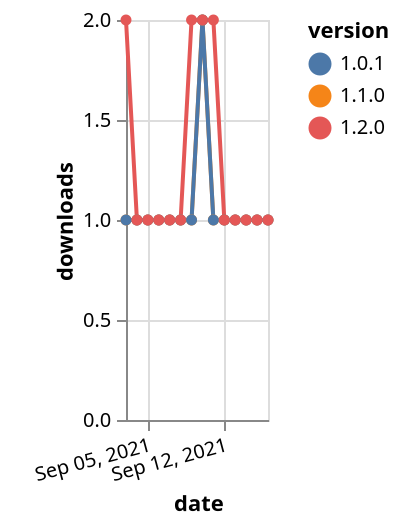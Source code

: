 {"$schema": "https://vega.github.io/schema/vega-lite/v5.json", "description": "A simple bar chart with embedded data.", "data": {"values": [{"date": "2021-09-03", "total": 176, "delta": 1, "version": "1.1.0"}, {"date": "2021-09-04", "total": 177, "delta": 1, "version": "1.1.0"}, {"date": "2021-09-05", "total": 178, "delta": 1, "version": "1.1.0"}, {"date": "2021-09-06", "total": 179, "delta": 1, "version": "1.1.0"}, {"date": "2021-09-07", "total": 180, "delta": 1, "version": "1.1.0"}, {"date": "2021-09-08", "total": 181, "delta": 1, "version": "1.1.0"}, {"date": "2021-09-09", "total": 182, "delta": 1, "version": "1.1.0"}, {"date": "2021-09-10", "total": 184, "delta": 2, "version": "1.1.0"}, {"date": "2021-09-11", "total": 185, "delta": 1, "version": "1.1.0"}, {"date": "2021-09-12", "total": 186, "delta": 1, "version": "1.1.0"}, {"date": "2021-09-13", "total": 187, "delta": 1, "version": "1.1.0"}, {"date": "2021-09-14", "total": 188, "delta": 1, "version": "1.1.0"}, {"date": "2021-09-15", "total": 189, "delta": 1, "version": "1.1.0"}, {"date": "2021-09-16", "total": 190, "delta": 1, "version": "1.1.0"}, {"date": "2021-09-03", "total": 170, "delta": 1, "version": "1.0.1"}, {"date": "2021-09-04", "total": 171, "delta": 1, "version": "1.0.1"}, {"date": "2021-09-05", "total": 172, "delta": 1, "version": "1.0.1"}, {"date": "2021-09-06", "total": 173, "delta": 1, "version": "1.0.1"}, {"date": "2021-09-07", "total": 174, "delta": 1, "version": "1.0.1"}, {"date": "2021-09-08", "total": 175, "delta": 1, "version": "1.0.1"}, {"date": "2021-09-09", "total": 176, "delta": 1, "version": "1.0.1"}, {"date": "2021-09-10", "total": 178, "delta": 2, "version": "1.0.1"}, {"date": "2021-09-11", "total": 179, "delta": 1, "version": "1.0.1"}, {"date": "2021-09-12", "total": 180, "delta": 1, "version": "1.0.1"}, {"date": "2021-09-13", "total": 181, "delta": 1, "version": "1.0.1"}, {"date": "2021-09-14", "total": 182, "delta": 1, "version": "1.0.1"}, {"date": "2021-09-15", "total": 183, "delta": 1, "version": "1.0.1"}, {"date": "2021-09-16", "total": 184, "delta": 1, "version": "1.0.1"}, {"date": "2021-09-03", "total": 295, "delta": 2, "version": "1.2.0"}, {"date": "2021-09-04", "total": 296, "delta": 1, "version": "1.2.0"}, {"date": "2021-09-05", "total": 297, "delta": 1, "version": "1.2.0"}, {"date": "2021-09-06", "total": 298, "delta": 1, "version": "1.2.0"}, {"date": "2021-09-07", "total": 299, "delta": 1, "version": "1.2.0"}, {"date": "2021-09-08", "total": 300, "delta": 1, "version": "1.2.0"}, {"date": "2021-09-09", "total": 302, "delta": 2, "version": "1.2.0"}, {"date": "2021-09-10", "total": 304, "delta": 2, "version": "1.2.0"}, {"date": "2021-09-11", "total": 306, "delta": 2, "version": "1.2.0"}, {"date": "2021-09-12", "total": 307, "delta": 1, "version": "1.2.0"}, {"date": "2021-09-13", "total": 308, "delta": 1, "version": "1.2.0"}, {"date": "2021-09-14", "total": 309, "delta": 1, "version": "1.2.0"}, {"date": "2021-09-15", "total": 310, "delta": 1, "version": "1.2.0"}, {"date": "2021-09-16", "total": 311, "delta": 1, "version": "1.2.0"}]}, "width": "container", "mark": {"type": "line", "point": {"filled": true}}, "encoding": {"x": {"field": "date", "type": "temporal", "timeUnit": "yearmonthdate", "title": "date", "axis": {"labelAngle": -15}}, "y": {"field": "delta", "type": "quantitative", "title": "downloads"}, "color": {"field": "version", "type": "nominal"}, "tooltip": {"field": "delta"}}}